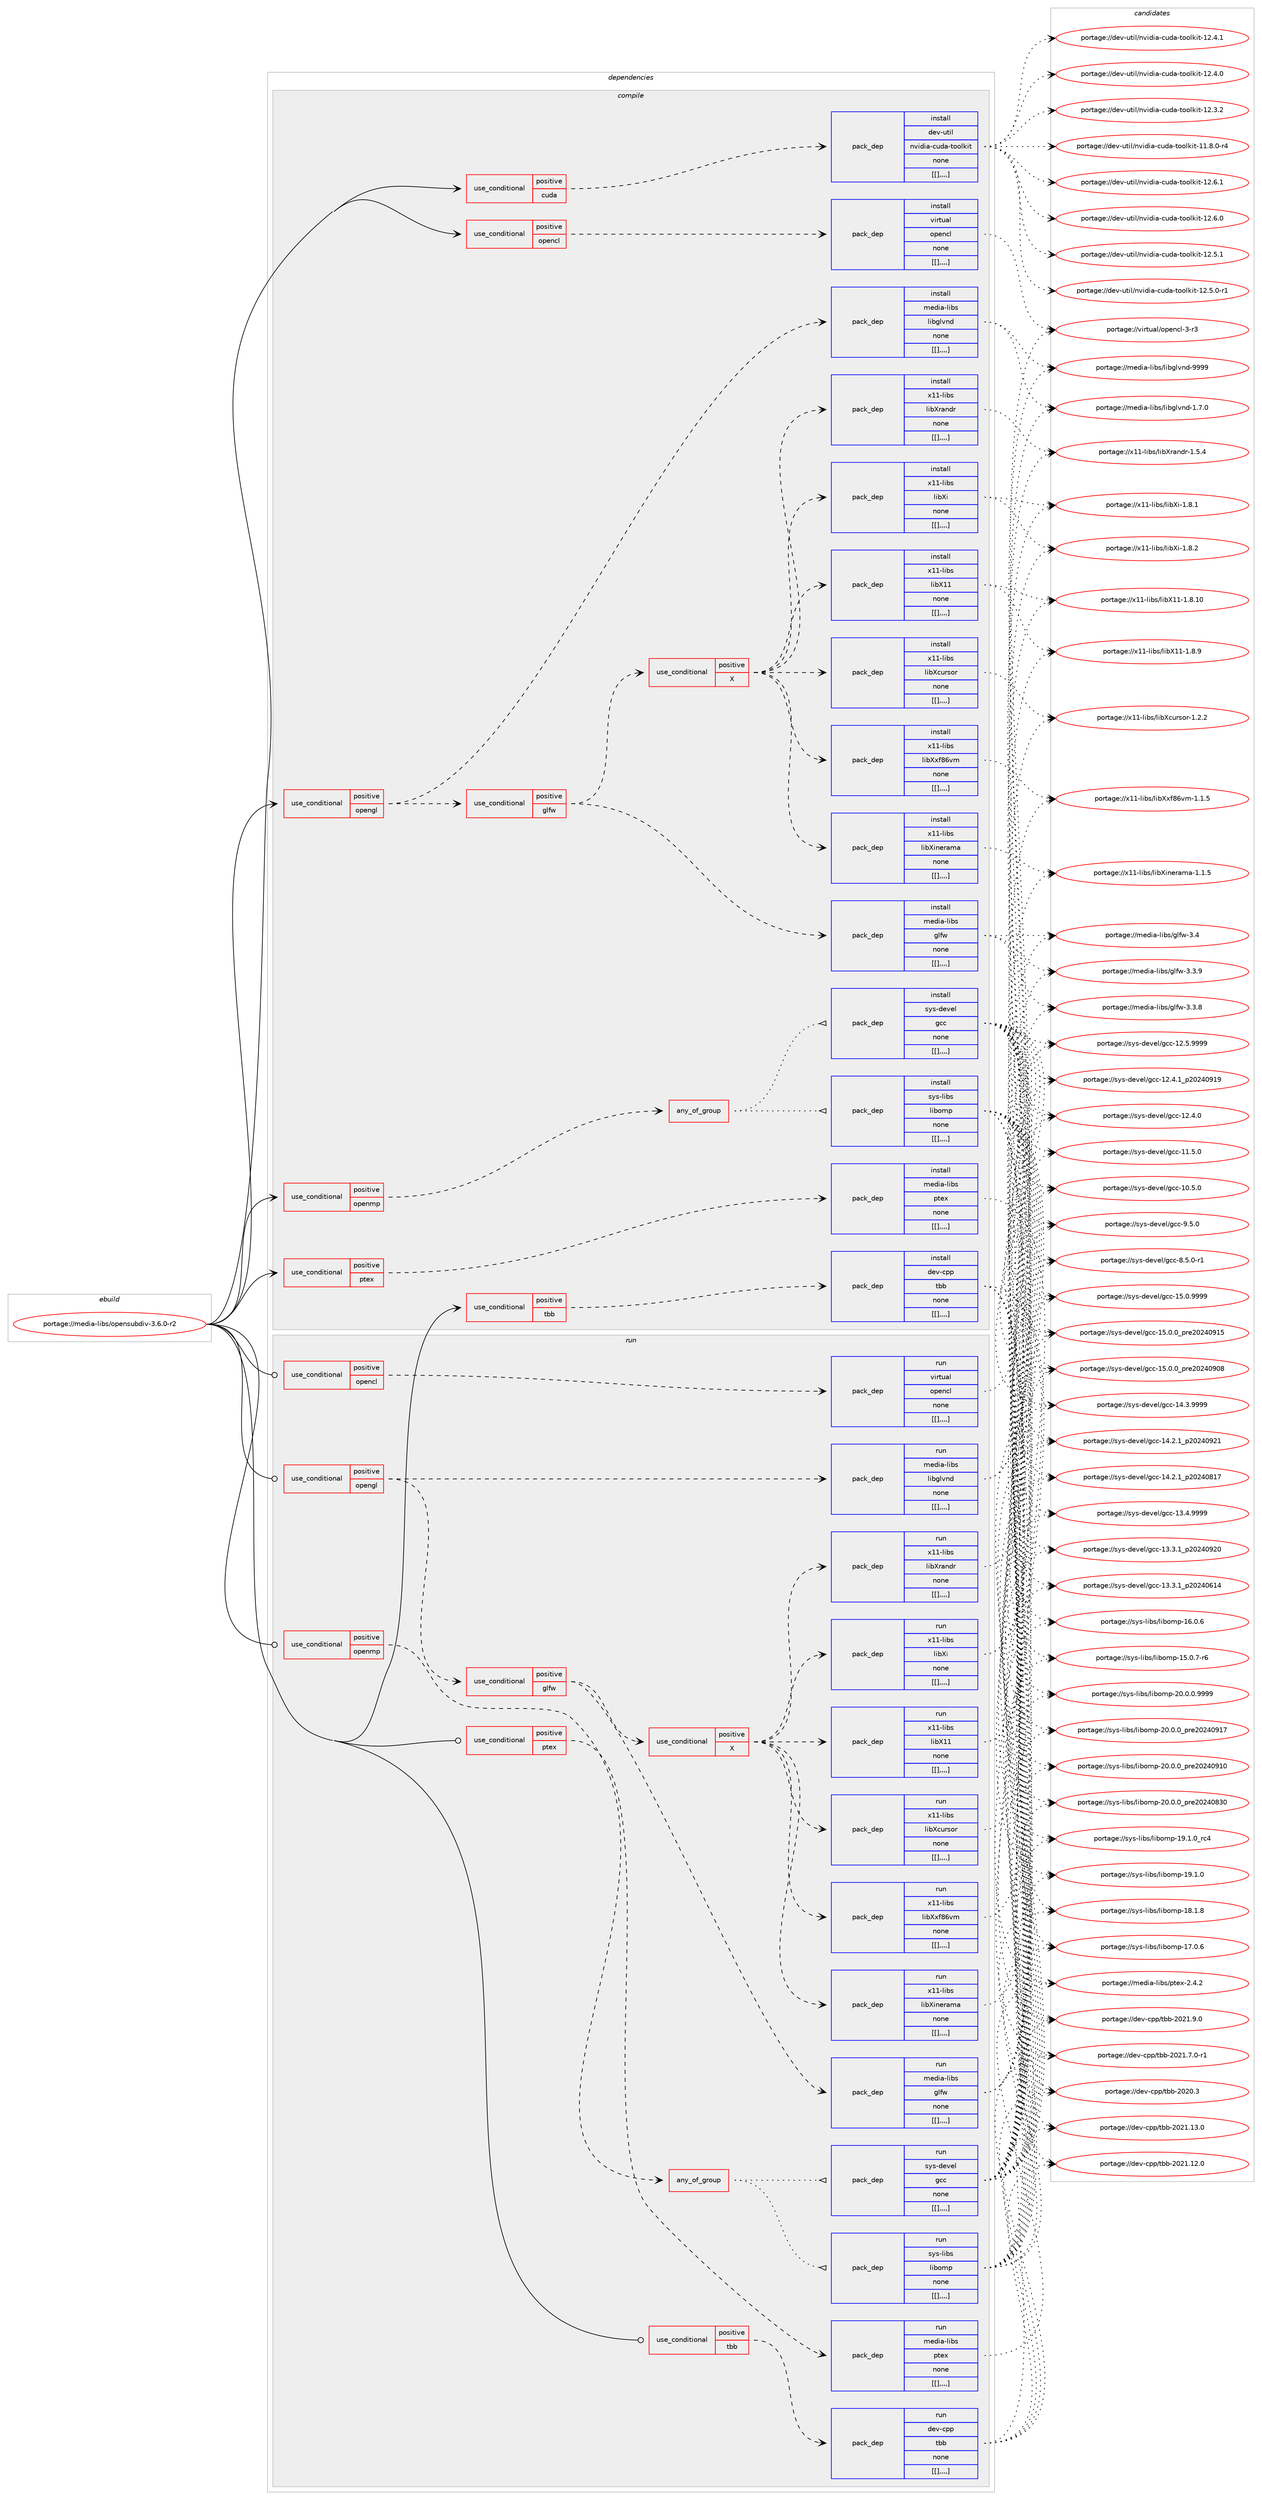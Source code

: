 digraph prolog {

# *************
# Graph options
# *************

newrank=true;
concentrate=true;
compound=true;
graph [rankdir=LR,fontname=Helvetica,fontsize=10,ranksep=1.5];#, ranksep=2.5, nodesep=0.2];
edge  [arrowhead=vee];
node  [fontname=Helvetica,fontsize=10];

# **********
# The ebuild
# **********

subgraph cluster_leftcol {
color=gray;
label=<<i>ebuild</i>>;
id [label="portage://media-libs/opensubdiv-3.6.0-r2", color=red, width=4, href="../media-libs/opensubdiv-3.6.0-r2.svg"];
}

# ****************
# The dependencies
# ****************

subgraph cluster_midcol {
color=gray;
label=<<i>dependencies</i>>;
subgraph cluster_compile {
fillcolor="#eeeeee";
style=filled;
label=<<i>compile</i>>;
subgraph cond80948 {
dependency315350 [label=<<TABLE BORDER="0" CELLBORDER="1" CELLSPACING="0" CELLPADDING="4"><TR><TD ROWSPAN="3" CELLPADDING="10">use_conditional</TD></TR><TR><TD>positive</TD></TR><TR><TD>cuda</TD></TR></TABLE>>, shape=none, color=red];
subgraph pack231989 {
dependency315351 [label=<<TABLE BORDER="0" CELLBORDER="1" CELLSPACING="0" CELLPADDING="4" WIDTH="220"><TR><TD ROWSPAN="6" CELLPADDING="30">pack_dep</TD></TR><TR><TD WIDTH="110">install</TD></TR><TR><TD>dev-util</TD></TR><TR><TD>nvidia-cuda-toolkit</TD></TR><TR><TD>none</TD></TR><TR><TD>[[],,,,]</TD></TR></TABLE>>, shape=none, color=blue];
}
dependency315350:e -> dependency315351:w [weight=20,style="dashed",arrowhead="vee"];
}
id:e -> dependency315350:w [weight=20,style="solid",arrowhead="vee"];
subgraph cond80949 {
dependency315352 [label=<<TABLE BORDER="0" CELLBORDER="1" CELLSPACING="0" CELLPADDING="4"><TR><TD ROWSPAN="3" CELLPADDING="10">use_conditional</TD></TR><TR><TD>positive</TD></TR><TR><TD>opencl</TD></TR></TABLE>>, shape=none, color=red];
subgraph pack231990 {
dependency315353 [label=<<TABLE BORDER="0" CELLBORDER="1" CELLSPACING="0" CELLPADDING="4" WIDTH="220"><TR><TD ROWSPAN="6" CELLPADDING="30">pack_dep</TD></TR><TR><TD WIDTH="110">install</TD></TR><TR><TD>virtual</TD></TR><TR><TD>opencl</TD></TR><TR><TD>none</TD></TR><TR><TD>[[],,,,]</TD></TR></TABLE>>, shape=none, color=blue];
}
dependency315352:e -> dependency315353:w [weight=20,style="dashed",arrowhead="vee"];
}
id:e -> dependency315352:w [weight=20,style="solid",arrowhead="vee"];
subgraph cond80950 {
dependency315354 [label=<<TABLE BORDER="0" CELLBORDER="1" CELLSPACING="0" CELLPADDING="4"><TR><TD ROWSPAN="3" CELLPADDING="10">use_conditional</TD></TR><TR><TD>positive</TD></TR><TR><TD>opengl</TD></TR></TABLE>>, shape=none, color=red];
subgraph pack231991 {
dependency315355 [label=<<TABLE BORDER="0" CELLBORDER="1" CELLSPACING="0" CELLPADDING="4" WIDTH="220"><TR><TD ROWSPAN="6" CELLPADDING="30">pack_dep</TD></TR><TR><TD WIDTH="110">install</TD></TR><TR><TD>media-libs</TD></TR><TR><TD>libglvnd</TD></TR><TR><TD>none</TD></TR><TR><TD>[[],,,,]</TD></TR></TABLE>>, shape=none, color=blue];
}
dependency315354:e -> dependency315355:w [weight=20,style="dashed",arrowhead="vee"];
subgraph cond80951 {
dependency315356 [label=<<TABLE BORDER="0" CELLBORDER="1" CELLSPACING="0" CELLPADDING="4"><TR><TD ROWSPAN="3" CELLPADDING="10">use_conditional</TD></TR><TR><TD>positive</TD></TR><TR><TD>glfw</TD></TR></TABLE>>, shape=none, color=red];
subgraph pack231992 {
dependency315357 [label=<<TABLE BORDER="0" CELLBORDER="1" CELLSPACING="0" CELLPADDING="4" WIDTH="220"><TR><TD ROWSPAN="6" CELLPADDING="30">pack_dep</TD></TR><TR><TD WIDTH="110">install</TD></TR><TR><TD>media-libs</TD></TR><TR><TD>glfw</TD></TR><TR><TD>none</TD></TR><TR><TD>[[],,,,]</TD></TR></TABLE>>, shape=none, color=blue];
}
dependency315356:e -> dependency315357:w [weight=20,style="dashed",arrowhead="vee"];
subgraph cond80952 {
dependency315358 [label=<<TABLE BORDER="0" CELLBORDER="1" CELLSPACING="0" CELLPADDING="4"><TR><TD ROWSPAN="3" CELLPADDING="10">use_conditional</TD></TR><TR><TD>positive</TD></TR><TR><TD>X</TD></TR></TABLE>>, shape=none, color=red];
subgraph pack231993 {
dependency315359 [label=<<TABLE BORDER="0" CELLBORDER="1" CELLSPACING="0" CELLPADDING="4" WIDTH="220"><TR><TD ROWSPAN="6" CELLPADDING="30">pack_dep</TD></TR><TR><TD WIDTH="110">install</TD></TR><TR><TD>x11-libs</TD></TR><TR><TD>libX11</TD></TR><TR><TD>none</TD></TR><TR><TD>[[],,,,]</TD></TR></TABLE>>, shape=none, color=blue];
}
dependency315358:e -> dependency315359:w [weight=20,style="dashed",arrowhead="vee"];
subgraph pack231994 {
dependency315360 [label=<<TABLE BORDER="0" CELLBORDER="1" CELLSPACING="0" CELLPADDING="4" WIDTH="220"><TR><TD ROWSPAN="6" CELLPADDING="30">pack_dep</TD></TR><TR><TD WIDTH="110">install</TD></TR><TR><TD>x11-libs</TD></TR><TR><TD>libXcursor</TD></TR><TR><TD>none</TD></TR><TR><TD>[[],,,,]</TD></TR></TABLE>>, shape=none, color=blue];
}
dependency315358:e -> dependency315360:w [weight=20,style="dashed",arrowhead="vee"];
subgraph pack231995 {
dependency315361 [label=<<TABLE BORDER="0" CELLBORDER="1" CELLSPACING="0" CELLPADDING="4" WIDTH="220"><TR><TD ROWSPAN="6" CELLPADDING="30">pack_dep</TD></TR><TR><TD WIDTH="110">install</TD></TR><TR><TD>x11-libs</TD></TR><TR><TD>libXi</TD></TR><TR><TD>none</TD></TR><TR><TD>[[],,,,]</TD></TR></TABLE>>, shape=none, color=blue];
}
dependency315358:e -> dependency315361:w [weight=20,style="dashed",arrowhead="vee"];
subgraph pack231996 {
dependency315362 [label=<<TABLE BORDER="0" CELLBORDER="1" CELLSPACING="0" CELLPADDING="4" WIDTH="220"><TR><TD ROWSPAN="6" CELLPADDING="30">pack_dep</TD></TR><TR><TD WIDTH="110">install</TD></TR><TR><TD>x11-libs</TD></TR><TR><TD>libXinerama</TD></TR><TR><TD>none</TD></TR><TR><TD>[[],,,,]</TD></TR></TABLE>>, shape=none, color=blue];
}
dependency315358:e -> dependency315362:w [weight=20,style="dashed",arrowhead="vee"];
subgraph pack231997 {
dependency315363 [label=<<TABLE BORDER="0" CELLBORDER="1" CELLSPACING="0" CELLPADDING="4" WIDTH="220"><TR><TD ROWSPAN="6" CELLPADDING="30">pack_dep</TD></TR><TR><TD WIDTH="110">install</TD></TR><TR><TD>x11-libs</TD></TR><TR><TD>libXrandr</TD></TR><TR><TD>none</TD></TR><TR><TD>[[],,,,]</TD></TR></TABLE>>, shape=none, color=blue];
}
dependency315358:e -> dependency315363:w [weight=20,style="dashed",arrowhead="vee"];
subgraph pack231998 {
dependency315364 [label=<<TABLE BORDER="0" CELLBORDER="1" CELLSPACING="0" CELLPADDING="4" WIDTH="220"><TR><TD ROWSPAN="6" CELLPADDING="30">pack_dep</TD></TR><TR><TD WIDTH="110">install</TD></TR><TR><TD>x11-libs</TD></TR><TR><TD>libXxf86vm</TD></TR><TR><TD>none</TD></TR><TR><TD>[[],,,,]</TD></TR></TABLE>>, shape=none, color=blue];
}
dependency315358:e -> dependency315364:w [weight=20,style="dashed",arrowhead="vee"];
}
dependency315356:e -> dependency315358:w [weight=20,style="dashed",arrowhead="vee"];
}
dependency315354:e -> dependency315356:w [weight=20,style="dashed",arrowhead="vee"];
}
id:e -> dependency315354:w [weight=20,style="solid",arrowhead="vee"];
subgraph cond80953 {
dependency315365 [label=<<TABLE BORDER="0" CELLBORDER="1" CELLSPACING="0" CELLPADDING="4"><TR><TD ROWSPAN="3" CELLPADDING="10">use_conditional</TD></TR><TR><TD>positive</TD></TR><TR><TD>openmp</TD></TR></TABLE>>, shape=none, color=red];
subgraph any2250 {
dependency315366 [label=<<TABLE BORDER="0" CELLBORDER="1" CELLSPACING="0" CELLPADDING="4"><TR><TD CELLPADDING="10">any_of_group</TD></TR></TABLE>>, shape=none, color=red];subgraph pack231999 {
dependency315367 [label=<<TABLE BORDER="0" CELLBORDER="1" CELLSPACING="0" CELLPADDING="4" WIDTH="220"><TR><TD ROWSPAN="6" CELLPADDING="30">pack_dep</TD></TR><TR><TD WIDTH="110">install</TD></TR><TR><TD>sys-devel</TD></TR><TR><TD>gcc</TD></TR><TR><TD>none</TD></TR><TR><TD>[[],,,,]</TD></TR></TABLE>>, shape=none, color=blue];
}
dependency315366:e -> dependency315367:w [weight=20,style="dotted",arrowhead="oinv"];
subgraph pack232000 {
dependency315368 [label=<<TABLE BORDER="0" CELLBORDER="1" CELLSPACING="0" CELLPADDING="4" WIDTH="220"><TR><TD ROWSPAN="6" CELLPADDING="30">pack_dep</TD></TR><TR><TD WIDTH="110">install</TD></TR><TR><TD>sys-libs</TD></TR><TR><TD>libomp</TD></TR><TR><TD>none</TD></TR><TR><TD>[[],,,,]</TD></TR></TABLE>>, shape=none, color=blue];
}
dependency315366:e -> dependency315368:w [weight=20,style="dotted",arrowhead="oinv"];
}
dependency315365:e -> dependency315366:w [weight=20,style="dashed",arrowhead="vee"];
}
id:e -> dependency315365:w [weight=20,style="solid",arrowhead="vee"];
subgraph cond80954 {
dependency315369 [label=<<TABLE BORDER="0" CELLBORDER="1" CELLSPACING="0" CELLPADDING="4"><TR><TD ROWSPAN="3" CELLPADDING="10">use_conditional</TD></TR><TR><TD>positive</TD></TR><TR><TD>ptex</TD></TR></TABLE>>, shape=none, color=red];
subgraph pack232001 {
dependency315370 [label=<<TABLE BORDER="0" CELLBORDER="1" CELLSPACING="0" CELLPADDING="4" WIDTH="220"><TR><TD ROWSPAN="6" CELLPADDING="30">pack_dep</TD></TR><TR><TD WIDTH="110">install</TD></TR><TR><TD>media-libs</TD></TR><TR><TD>ptex</TD></TR><TR><TD>none</TD></TR><TR><TD>[[],,,,]</TD></TR></TABLE>>, shape=none, color=blue];
}
dependency315369:e -> dependency315370:w [weight=20,style="dashed",arrowhead="vee"];
}
id:e -> dependency315369:w [weight=20,style="solid",arrowhead="vee"];
subgraph cond80955 {
dependency315371 [label=<<TABLE BORDER="0" CELLBORDER="1" CELLSPACING="0" CELLPADDING="4"><TR><TD ROWSPAN="3" CELLPADDING="10">use_conditional</TD></TR><TR><TD>positive</TD></TR><TR><TD>tbb</TD></TR></TABLE>>, shape=none, color=red];
subgraph pack232002 {
dependency315372 [label=<<TABLE BORDER="0" CELLBORDER="1" CELLSPACING="0" CELLPADDING="4" WIDTH="220"><TR><TD ROWSPAN="6" CELLPADDING="30">pack_dep</TD></TR><TR><TD WIDTH="110">install</TD></TR><TR><TD>dev-cpp</TD></TR><TR><TD>tbb</TD></TR><TR><TD>none</TD></TR><TR><TD>[[],,,,]</TD></TR></TABLE>>, shape=none, color=blue];
}
dependency315371:e -> dependency315372:w [weight=20,style="dashed",arrowhead="vee"];
}
id:e -> dependency315371:w [weight=20,style="solid",arrowhead="vee"];
}
subgraph cluster_compileandrun {
fillcolor="#eeeeee";
style=filled;
label=<<i>compile and run</i>>;
}
subgraph cluster_run {
fillcolor="#eeeeee";
style=filled;
label=<<i>run</i>>;
subgraph cond80956 {
dependency315373 [label=<<TABLE BORDER="0" CELLBORDER="1" CELLSPACING="0" CELLPADDING="4"><TR><TD ROWSPAN="3" CELLPADDING="10">use_conditional</TD></TR><TR><TD>positive</TD></TR><TR><TD>opencl</TD></TR></TABLE>>, shape=none, color=red];
subgraph pack232003 {
dependency315374 [label=<<TABLE BORDER="0" CELLBORDER="1" CELLSPACING="0" CELLPADDING="4" WIDTH="220"><TR><TD ROWSPAN="6" CELLPADDING="30">pack_dep</TD></TR><TR><TD WIDTH="110">run</TD></TR><TR><TD>virtual</TD></TR><TR><TD>opencl</TD></TR><TR><TD>none</TD></TR><TR><TD>[[],,,,]</TD></TR></TABLE>>, shape=none, color=blue];
}
dependency315373:e -> dependency315374:w [weight=20,style="dashed",arrowhead="vee"];
}
id:e -> dependency315373:w [weight=20,style="solid",arrowhead="odot"];
subgraph cond80957 {
dependency315375 [label=<<TABLE BORDER="0" CELLBORDER="1" CELLSPACING="0" CELLPADDING="4"><TR><TD ROWSPAN="3" CELLPADDING="10">use_conditional</TD></TR><TR><TD>positive</TD></TR><TR><TD>opengl</TD></TR></TABLE>>, shape=none, color=red];
subgraph pack232004 {
dependency315376 [label=<<TABLE BORDER="0" CELLBORDER="1" CELLSPACING="0" CELLPADDING="4" WIDTH="220"><TR><TD ROWSPAN="6" CELLPADDING="30">pack_dep</TD></TR><TR><TD WIDTH="110">run</TD></TR><TR><TD>media-libs</TD></TR><TR><TD>libglvnd</TD></TR><TR><TD>none</TD></TR><TR><TD>[[],,,,]</TD></TR></TABLE>>, shape=none, color=blue];
}
dependency315375:e -> dependency315376:w [weight=20,style="dashed",arrowhead="vee"];
subgraph cond80958 {
dependency315377 [label=<<TABLE BORDER="0" CELLBORDER="1" CELLSPACING="0" CELLPADDING="4"><TR><TD ROWSPAN="3" CELLPADDING="10">use_conditional</TD></TR><TR><TD>positive</TD></TR><TR><TD>glfw</TD></TR></TABLE>>, shape=none, color=red];
subgraph pack232005 {
dependency315378 [label=<<TABLE BORDER="0" CELLBORDER="1" CELLSPACING="0" CELLPADDING="4" WIDTH="220"><TR><TD ROWSPAN="6" CELLPADDING="30">pack_dep</TD></TR><TR><TD WIDTH="110">run</TD></TR><TR><TD>media-libs</TD></TR><TR><TD>glfw</TD></TR><TR><TD>none</TD></TR><TR><TD>[[],,,,]</TD></TR></TABLE>>, shape=none, color=blue];
}
dependency315377:e -> dependency315378:w [weight=20,style="dashed",arrowhead="vee"];
subgraph cond80959 {
dependency315379 [label=<<TABLE BORDER="0" CELLBORDER="1" CELLSPACING="0" CELLPADDING="4"><TR><TD ROWSPAN="3" CELLPADDING="10">use_conditional</TD></TR><TR><TD>positive</TD></TR><TR><TD>X</TD></TR></TABLE>>, shape=none, color=red];
subgraph pack232006 {
dependency315380 [label=<<TABLE BORDER="0" CELLBORDER="1" CELLSPACING="0" CELLPADDING="4" WIDTH="220"><TR><TD ROWSPAN="6" CELLPADDING="30">pack_dep</TD></TR><TR><TD WIDTH="110">run</TD></TR><TR><TD>x11-libs</TD></TR><TR><TD>libX11</TD></TR><TR><TD>none</TD></TR><TR><TD>[[],,,,]</TD></TR></TABLE>>, shape=none, color=blue];
}
dependency315379:e -> dependency315380:w [weight=20,style="dashed",arrowhead="vee"];
subgraph pack232007 {
dependency315381 [label=<<TABLE BORDER="0" CELLBORDER="1" CELLSPACING="0" CELLPADDING="4" WIDTH="220"><TR><TD ROWSPAN="6" CELLPADDING="30">pack_dep</TD></TR><TR><TD WIDTH="110">run</TD></TR><TR><TD>x11-libs</TD></TR><TR><TD>libXcursor</TD></TR><TR><TD>none</TD></TR><TR><TD>[[],,,,]</TD></TR></TABLE>>, shape=none, color=blue];
}
dependency315379:e -> dependency315381:w [weight=20,style="dashed",arrowhead="vee"];
subgraph pack232008 {
dependency315382 [label=<<TABLE BORDER="0" CELLBORDER="1" CELLSPACING="0" CELLPADDING="4" WIDTH="220"><TR><TD ROWSPAN="6" CELLPADDING="30">pack_dep</TD></TR><TR><TD WIDTH="110">run</TD></TR><TR><TD>x11-libs</TD></TR><TR><TD>libXi</TD></TR><TR><TD>none</TD></TR><TR><TD>[[],,,,]</TD></TR></TABLE>>, shape=none, color=blue];
}
dependency315379:e -> dependency315382:w [weight=20,style="dashed",arrowhead="vee"];
subgraph pack232009 {
dependency315383 [label=<<TABLE BORDER="0" CELLBORDER="1" CELLSPACING="0" CELLPADDING="4" WIDTH="220"><TR><TD ROWSPAN="6" CELLPADDING="30">pack_dep</TD></TR><TR><TD WIDTH="110">run</TD></TR><TR><TD>x11-libs</TD></TR><TR><TD>libXinerama</TD></TR><TR><TD>none</TD></TR><TR><TD>[[],,,,]</TD></TR></TABLE>>, shape=none, color=blue];
}
dependency315379:e -> dependency315383:w [weight=20,style="dashed",arrowhead="vee"];
subgraph pack232010 {
dependency315384 [label=<<TABLE BORDER="0" CELLBORDER="1" CELLSPACING="0" CELLPADDING="4" WIDTH="220"><TR><TD ROWSPAN="6" CELLPADDING="30">pack_dep</TD></TR><TR><TD WIDTH="110">run</TD></TR><TR><TD>x11-libs</TD></TR><TR><TD>libXrandr</TD></TR><TR><TD>none</TD></TR><TR><TD>[[],,,,]</TD></TR></TABLE>>, shape=none, color=blue];
}
dependency315379:e -> dependency315384:w [weight=20,style="dashed",arrowhead="vee"];
subgraph pack232011 {
dependency315385 [label=<<TABLE BORDER="0" CELLBORDER="1" CELLSPACING="0" CELLPADDING="4" WIDTH="220"><TR><TD ROWSPAN="6" CELLPADDING="30">pack_dep</TD></TR><TR><TD WIDTH="110">run</TD></TR><TR><TD>x11-libs</TD></TR><TR><TD>libXxf86vm</TD></TR><TR><TD>none</TD></TR><TR><TD>[[],,,,]</TD></TR></TABLE>>, shape=none, color=blue];
}
dependency315379:e -> dependency315385:w [weight=20,style="dashed",arrowhead="vee"];
}
dependency315377:e -> dependency315379:w [weight=20,style="dashed",arrowhead="vee"];
}
dependency315375:e -> dependency315377:w [weight=20,style="dashed",arrowhead="vee"];
}
id:e -> dependency315375:w [weight=20,style="solid",arrowhead="odot"];
subgraph cond80960 {
dependency315386 [label=<<TABLE BORDER="0" CELLBORDER="1" CELLSPACING="0" CELLPADDING="4"><TR><TD ROWSPAN="3" CELLPADDING="10">use_conditional</TD></TR><TR><TD>positive</TD></TR><TR><TD>openmp</TD></TR></TABLE>>, shape=none, color=red];
subgraph any2251 {
dependency315387 [label=<<TABLE BORDER="0" CELLBORDER="1" CELLSPACING="0" CELLPADDING="4"><TR><TD CELLPADDING="10">any_of_group</TD></TR></TABLE>>, shape=none, color=red];subgraph pack232012 {
dependency315388 [label=<<TABLE BORDER="0" CELLBORDER="1" CELLSPACING="0" CELLPADDING="4" WIDTH="220"><TR><TD ROWSPAN="6" CELLPADDING="30">pack_dep</TD></TR><TR><TD WIDTH="110">run</TD></TR><TR><TD>sys-devel</TD></TR><TR><TD>gcc</TD></TR><TR><TD>none</TD></TR><TR><TD>[[],,,,]</TD></TR></TABLE>>, shape=none, color=blue];
}
dependency315387:e -> dependency315388:w [weight=20,style="dotted",arrowhead="oinv"];
subgraph pack232013 {
dependency315389 [label=<<TABLE BORDER="0" CELLBORDER="1" CELLSPACING="0" CELLPADDING="4" WIDTH="220"><TR><TD ROWSPAN="6" CELLPADDING="30">pack_dep</TD></TR><TR><TD WIDTH="110">run</TD></TR><TR><TD>sys-libs</TD></TR><TR><TD>libomp</TD></TR><TR><TD>none</TD></TR><TR><TD>[[],,,,]</TD></TR></TABLE>>, shape=none, color=blue];
}
dependency315387:e -> dependency315389:w [weight=20,style="dotted",arrowhead="oinv"];
}
dependency315386:e -> dependency315387:w [weight=20,style="dashed",arrowhead="vee"];
}
id:e -> dependency315386:w [weight=20,style="solid",arrowhead="odot"];
subgraph cond80961 {
dependency315390 [label=<<TABLE BORDER="0" CELLBORDER="1" CELLSPACING="0" CELLPADDING="4"><TR><TD ROWSPAN="3" CELLPADDING="10">use_conditional</TD></TR><TR><TD>positive</TD></TR><TR><TD>ptex</TD></TR></TABLE>>, shape=none, color=red];
subgraph pack232014 {
dependency315391 [label=<<TABLE BORDER="0" CELLBORDER="1" CELLSPACING="0" CELLPADDING="4" WIDTH="220"><TR><TD ROWSPAN="6" CELLPADDING="30">pack_dep</TD></TR><TR><TD WIDTH="110">run</TD></TR><TR><TD>media-libs</TD></TR><TR><TD>ptex</TD></TR><TR><TD>none</TD></TR><TR><TD>[[],,,,]</TD></TR></TABLE>>, shape=none, color=blue];
}
dependency315390:e -> dependency315391:w [weight=20,style="dashed",arrowhead="vee"];
}
id:e -> dependency315390:w [weight=20,style="solid",arrowhead="odot"];
subgraph cond80962 {
dependency315392 [label=<<TABLE BORDER="0" CELLBORDER="1" CELLSPACING="0" CELLPADDING="4"><TR><TD ROWSPAN="3" CELLPADDING="10">use_conditional</TD></TR><TR><TD>positive</TD></TR><TR><TD>tbb</TD></TR></TABLE>>, shape=none, color=red];
subgraph pack232015 {
dependency315393 [label=<<TABLE BORDER="0" CELLBORDER="1" CELLSPACING="0" CELLPADDING="4" WIDTH="220"><TR><TD ROWSPAN="6" CELLPADDING="30">pack_dep</TD></TR><TR><TD WIDTH="110">run</TD></TR><TR><TD>dev-cpp</TD></TR><TR><TD>tbb</TD></TR><TR><TD>none</TD></TR><TR><TD>[[],,,,]</TD></TR></TABLE>>, shape=none, color=blue];
}
dependency315392:e -> dependency315393:w [weight=20,style="dashed",arrowhead="vee"];
}
id:e -> dependency315392:w [weight=20,style="solid",arrowhead="odot"];
}
}

# **************
# The candidates
# **************

subgraph cluster_choices {
rank=same;
color=gray;
label=<<i>candidates</i>>;

subgraph choice231989 {
color=black;
nodesep=1;
choice1001011184511711610510847110118105100105974599117100974511611111110810710511645495046544649 [label="portage://dev-util/nvidia-cuda-toolkit-12.6.1", color=red, width=4,href="../dev-util/nvidia-cuda-toolkit-12.6.1.svg"];
choice1001011184511711610510847110118105100105974599117100974511611111110810710511645495046544648 [label="portage://dev-util/nvidia-cuda-toolkit-12.6.0", color=red, width=4,href="../dev-util/nvidia-cuda-toolkit-12.6.0.svg"];
choice1001011184511711610510847110118105100105974599117100974511611111110810710511645495046534649 [label="portage://dev-util/nvidia-cuda-toolkit-12.5.1", color=red, width=4,href="../dev-util/nvidia-cuda-toolkit-12.5.1.svg"];
choice10010111845117116105108471101181051001059745991171009745116111111108107105116454950465346484511449 [label="portage://dev-util/nvidia-cuda-toolkit-12.5.0-r1", color=red, width=4,href="../dev-util/nvidia-cuda-toolkit-12.5.0-r1.svg"];
choice1001011184511711610510847110118105100105974599117100974511611111110810710511645495046524649 [label="portage://dev-util/nvidia-cuda-toolkit-12.4.1", color=red, width=4,href="../dev-util/nvidia-cuda-toolkit-12.4.1.svg"];
choice1001011184511711610510847110118105100105974599117100974511611111110810710511645495046524648 [label="portage://dev-util/nvidia-cuda-toolkit-12.4.0", color=red, width=4,href="../dev-util/nvidia-cuda-toolkit-12.4.0.svg"];
choice1001011184511711610510847110118105100105974599117100974511611111110810710511645495046514650 [label="portage://dev-util/nvidia-cuda-toolkit-12.3.2", color=red, width=4,href="../dev-util/nvidia-cuda-toolkit-12.3.2.svg"];
choice10010111845117116105108471101181051001059745991171009745116111111108107105116454949465646484511452 [label="portage://dev-util/nvidia-cuda-toolkit-11.8.0-r4", color=red, width=4,href="../dev-util/nvidia-cuda-toolkit-11.8.0-r4.svg"];
dependency315351:e -> choice1001011184511711610510847110118105100105974599117100974511611111110810710511645495046544649:w [style=dotted,weight="100"];
dependency315351:e -> choice1001011184511711610510847110118105100105974599117100974511611111110810710511645495046544648:w [style=dotted,weight="100"];
dependency315351:e -> choice1001011184511711610510847110118105100105974599117100974511611111110810710511645495046534649:w [style=dotted,weight="100"];
dependency315351:e -> choice10010111845117116105108471101181051001059745991171009745116111111108107105116454950465346484511449:w [style=dotted,weight="100"];
dependency315351:e -> choice1001011184511711610510847110118105100105974599117100974511611111110810710511645495046524649:w [style=dotted,weight="100"];
dependency315351:e -> choice1001011184511711610510847110118105100105974599117100974511611111110810710511645495046524648:w [style=dotted,weight="100"];
dependency315351:e -> choice1001011184511711610510847110118105100105974599117100974511611111110810710511645495046514650:w [style=dotted,weight="100"];
dependency315351:e -> choice10010111845117116105108471101181051001059745991171009745116111111108107105116454949465646484511452:w [style=dotted,weight="100"];
}
subgraph choice231990 {
color=black;
nodesep=1;
choice11810511411611797108471111121011109910845514511451 [label="portage://virtual/opencl-3-r3", color=red, width=4,href="../virtual/opencl-3-r3.svg"];
dependency315353:e -> choice11810511411611797108471111121011109910845514511451:w [style=dotted,weight="100"];
}
subgraph choice231991 {
color=black;
nodesep=1;
choice10910110010597451081059811547108105981031081181101004557575757 [label="portage://media-libs/libglvnd-9999", color=red, width=4,href="../media-libs/libglvnd-9999.svg"];
choice1091011001059745108105981154710810598103108118110100454946554648 [label="portage://media-libs/libglvnd-1.7.0", color=red, width=4,href="../media-libs/libglvnd-1.7.0.svg"];
dependency315355:e -> choice10910110010597451081059811547108105981031081181101004557575757:w [style=dotted,weight="100"];
dependency315355:e -> choice1091011001059745108105981154710810598103108118110100454946554648:w [style=dotted,weight="100"];
}
subgraph choice231992 {
color=black;
nodesep=1;
choice1091011001059745108105981154710310810211945514652 [label="portage://media-libs/glfw-3.4", color=red, width=4,href="../media-libs/glfw-3.4.svg"];
choice10910110010597451081059811547103108102119455146514657 [label="portage://media-libs/glfw-3.3.9", color=red, width=4,href="../media-libs/glfw-3.3.9.svg"];
choice10910110010597451081059811547103108102119455146514656 [label="portage://media-libs/glfw-3.3.8", color=red, width=4,href="../media-libs/glfw-3.3.8.svg"];
dependency315357:e -> choice1091011001059745108105981154710310810211945514652:w [style=dotted,weight="100"];
dependency315357:e -> choice10910110010597451081059811547103108102119455146514657:w [style=dotted,weight="100"];
dependency315357:e -> choice10910110010597451081059811547103108102119455146514656:w [style=dotted,weight="100"];
}
subgraph choice231993 {
color=black;
nodesep=1;
choice12049494510810598115471081059888494945494656464948 [label="portage://x11-libs/libX11-1.8.10", color=red, width=4,href="../x11-libs/libX11-1.8.10.svg"];
choice120494945108105981154710810598884949454946564657 [label="portage://x11-libs/libX11-1.8.9", color=red, width=4,href="../x11-libs/libX11-1.8.9.svg"];
dependency315359:e -> choice12049494510810598115471081059888494945494656464948:w [style=dotted,weight="100"];
dependency315359:e -> choice120494945108105981154710810598884949454946564657:w [style=dotted,weight="100"];
}
subgraph choice231994 {
color=black;
nodesep=1;
choice1204949451081059811547108105988899117114115111114454946504650 [label="portage://x11-libs/libXcursor-1.2.2", color=red, width=4,href="../x11-libs/libXcursor-1.2.2.svg"];
dependency315360:e -> choice1204949451081059811547108105988899117114115111114454946504650:w [style=dotted,weight="100"];
}
subgraph choice231995 {
color=black;
nodesep=1;
choice12049494510810598115471081059888105454946564650 [label="portage://x11-libs/libXi-1.8.2", color=red, width=4,href="../x11-libs/libXi-1.8.2.svg"];
choice12049494510810598115471081059888105454946564649 [label="portage://x11-libs/libXi-1.8.1", color=red, width=4,href="../x11-libs/libXi-1.8.1.svg"];
dependency315361:e -> choice12049494510810598115471081059888105454946564650:w [style=dotted,weight="100"];
dependency315361:e -> choice12049494510810598115471081059888105454946564649:w [style=dotted,weight="100"];
}
subgraph choice231996 {
color=black;
nodesep=1;
choice120494945108105981154710810598881051101011149710997454946494653 [label="portage://x11-libs/libXinerama-1.1.5", color=red, width=4,href="../x11-libs/libXinerama-1.1.5.svg"];
dependency315362:e -> choice120494945108105981154710810598881051101011149710997454946494653:w [style=dotted,weight="100"];
}
subgraph choice231997 {
color=black;
nodesep=1;
choice1204949451081059811547108105988811497110100114454946534652 [label="portage://x11-libs/libXrandr-1.5.4", color=red, width=4,href="../x11-libs/libXrandr-1.5.4.svg"];
dependency315363:e -> choice1204949451081059811547108105988811497110100114454946534652:w [style=dotted,weight="100"];
}
subgraph choice231998 {
color=black;
nodesep=1;
choice120494945108105981154710810598881201025654118109454946494653 [label="portage://x11-libs/libXxf86vm-1.1.5", color=red, width=4,href="../x11-libs/libXxf86vm-1.1.5.svg"];
dependency315364:e -> choice120494945108105981154710810598881201025654118109454946494653:w [style=dotted,weight="100"];
}
subgraph choice231999 {
color=black;
nodesep=1;
choice1151211154510010111810110847103999945495346484657575757 [label="portage://sys-devel/gcc-15.0.9999", color=red, width=4,href="../sys-devel/gcc-15.0.9999.svg"];
choice1151211154510010111810110847103999945495346484648951121141015048505248574953 [label="portage://sys-devel/gcc-15.0.0_pre20240915", color=red, width=4,href="../sys-devel/gcc-15.0.0_pre20240915.svg"];
choice1151211154510010111810110847103999945495346484648951121141015048505248574856 [label="portage://sys-devel/gcc-15.0.0_pre20240908", color=red, width=4,href="../sys-devel/gcc-15.0.0_pre20240908.svg"];
choice1151211154510010111810110847103999945495246514657575757 [label="portage://sys-devel/gcc-14.3.9999", color=red, width=4,href="../sys-devel/gcc-14.3.9999.svg"];
choice1151211154510010111810110847103999945495246504649951125048505248575049 [label="portage://sys-devel/gcc-14.2.1_p20240921", color=red, width=4,href="../sys-devel/gcc-14.2.1_p20240921.svg"];
choice1151211154510010111810110847103999945495246504649951125048505248564955 [label="portage://sys-devel/gcc-14.2.1_p20240817", color=red, width=4,href="../sys-devel/gcc-14.2.1_p20240817.svg"];
choice1151211154510010111810110847103999945495146524657575757 [label="portage://sys-devel/gcc-13.4.9999", color=red, width=4,href="../sys-devel/gcc-13.4.9999.svg"];
choice1151211154510010111810110847103999945495146514649951125048505248575048 [label="portage://sys-devel/gcc-13.3.1_p20240920", color=red, width=4,href="../sys-devel/gcc-13.3.1_p20240920.svg"];
choice1151211154510010111810110847103999945495146514649951125048505248544952 [label="portage://sys-devel/gcc-13.3.1_p20240614", color=red, width=4,href="../sys-devel/gcc-13.3.1_p20240614.svg"];
choice1151211154510010111810110847103999945495046534657575757 [label="portage://sys-devel/gcc-12.5.9999", color=red, width=4,href="../sys-devel/gcc-12.5.9999.svg"];
choice1151211154510010111810110847103999945495046524649951125048505248574957 [label="portage://sys-devel/gcc-12.4.1_p20240919", color=red, width=4,href="../sys-devel/gcc-12.4.1_p20240919.svg"];
choice1151211154510010111810110847103999945495046524648 [label="portage://sys-devel/gcc-12.4.0", color=red, width=4,href="../sys-devel/gcc-12.4.0.svg"];
choice1151211154510010111810110847103999945494946534648 [label="portage://sys-devel/gcc-11.5.0", color=red, width=4,href="../sys-devel/gcc-11.5.0.svg"];
choice1151211154510010111810110847103999945494846534648 [label="portage://sys-devel/gcc-10.5.0", color=red, width=4,href="../sys-devel/gcc-10.5.0.svg"];
choice11512111545100101118101108471039999455746534648 [label="portage://sys-devel/gcc-9.5.0", color=red, width=4,href="../sys-devel/gcc-9.5.0.svg"];
choice115121115451001011181011084710399994556465346484511449 [label="portage://sys-devel/gcc-8.5.0-r1", color=red, width=4,href="../sys-devel/gcc-8.5.0-r1.svg"];
dependency315367:e -> choice1151211154510010111810110847103999945495346484657575757:w [style=dotted,weight="100"];
dependency315367:e -> choice1151211154510010111810110847103999945495346484648951121141015048505248574953:w [style=dotted,weight="100"];
dependency315367:e -> choice1151211154510010111810110847103999945495346484648951121141015048505248574856:w [style=dotted,weight="100"];
dependency315367:e -> choice1151211154510010111810110847103999945495246514657575757:w [style=dotted,weight="100"];
dependency315367:e -> choice1151211154510010111810110847103999945495246504649951125048505248575049:w [style=dotted,weight="100"];
dependency315367:e -> choice1151211154510010111810110847103999945495246504649951125048505248564955:w [style=dotted,weight="100"];
dependency315367:e -> choice1151211154510010111810110847103999945495146524657575757:w [style=dotted,weight="100"];
dependency315367:e -> choice1151211154510010111810110847103999945495146514649951125048505248575048:w [style=dotted,weight="100"];
dependency315367:e -> choice1151211154510010111810110847103999945495146514649951125048505248544952:w [style=dotted,weight="100"];
dependency315367:e -> choice1151211154510010111810110847103999945495046534657575757:w [style=dotted,weight="100"];
dependency315367:e -> choice1151211154510010111810110847103999945495046524649951125048505248574957:w [style=dotted,weight="100"];
dependency315367:e -> choice1151211154510010111810110847103999945495046524648:w [style=dotted,weight="100"];
dependency315367:e -> choice1151211154510010111810110847103999945494946534648:w [style=dotted,weight="100"];
dependency315367:e -> choice1151211154510010111810110847103999945494846534648:w [style=dotted,weight="100"];
dependency315367:e -> choice11512111545100101118101108471039999455746534648:w [style=dotted,weight="100"];
dependency315367:e -> choice115121115451001011181011084710399994556465346484511449:w [style=dotted,weight="100"];
}
subgraph choice232000 {
color=black;
nodesep=1;
choice11512111545108105981154710810598111109112455048464846484657575757 [label="portage://sys-libs/libomp-20.0.0.9999", color=red, width=4,href="../sys-libs/libomp-20.0.0.9999.svg"];
choice1151211154510810598115471081059811110911245504846484648951121141015048505248574955 [label="portage://sys-libs/libomp-20.0.0_pre20240917", color=red, width=4,href="../sys-libs/libomp-20.0.0_pre20240917.svg"];
choice1151211154510810598115471081059811110911245504846484648951121141015048505248574948 [label="portage://sys-libs/libomp-20.0.0_pre20240910", color=red, width=4,href="../sys-libs/libomp-20.0.0_pre20240910.svg"];
choice1151211154510810598115471081059811110911245504846484648951121141015048505248565148 [label="portage://sys-libs/libomp-20.0.0_pre20240830", color=red, width=4,href="../sys-libs/libomp-20.0.0_pre20240830.svg"];
choice1151211154510810598115471081059811110911245495746494648951149952 [label="portage://sys-libs/libomp-19.1.0_rc4", color=red, width=4,href="../sys-libs/libomp-19.1.0_rc4.svg"];
choice1151211154510810598115471081059811110911245495746494648 [label="portage://sys-libs/libomp-19.1.0", color=red, width=4,href="../sys-libs/libomp-19.1.0.svg"];
choice1151211154510810598115471081059811110911245495646494656 [label="portage://sys-libs/libomp-18.1.8", color=red, width=4,href="../sys-libs/libomp-18.1.8.svg"];
choice1151211154510810598115471081059811110911245495546484654 [label="portage://sys-libs/libomp-17.0.6", color=red, width=4,href="../sys-libs/libomp-17.0.6.svg"];
choice1151211154510810598115471081059811110911245495446484654 [label="portage://sys-libs/libomp-16.0.6", color=red, width=4,href="../sys-libs/libomp-16.0.6.svg"];
choice11512111545108105981154710810598111109112454953464846554511454 [label="portage://sys-libs/libomp-15.0.7-r6", color=red, width=4,href="../sys-libs/libomp-15.0.7-r6.svg"];
dependency315368:e -> choice11512111545108105981154710810598111109112455048464846484657575757:w [style=dotted,weight="100"];
dependency315368:e -> choice1151211154510810598115471081059811110911245504846484648951121141015048505248574955:w [style=dotted,weight="100"];
dependency315368:e -> choice1151211154510810598115471081059811110911245504846484648951121141015048505248574948:w [style=dotted,weight="100"];
dependency315368:e -> choice1151211154510810598115471081059811110911245504846484648951121141015048505248565148:w [style=dotted,weight="100"];
dependency315368:e -> choice1151211154510810598115471081059811110911245495746494648951149952:w [style=dotted,weight="100"];
dependency315368:e -> choice1151211154510810598115471081059811110911245495746494648:w [style=dotted,weight="100"];
dependency315368:e -> choice1151211154510810598115471081059811110911245495646494656:w [style=dotted,weight="100"];
dependency315368:e -> choice1151211154510810598115471081059811110911245495546484654:w [style=dotted,weight="100"];
dependency315368:e -> choice1151211154510810598115471081059811110911245495446484654:w [style=dotted,weight="100"];
dependency315368:e -> choice11512111545108105981154710810598111109112454953464846554511454:w [style=dotted,weight="100"];
}
subgraph choice232001 {
color=black;
nodesep=1;
choice10910110010597451081059811547112116101120455046524650 [label="portage://media-libs/ptex-2.4.2", color=red, width=4,href="../media-libs/ptex-2.4.2.svg"];
dependency315370:e -> choice10910110010597451081059811547112116101120455046524650:w [style=dotted,weight="100"];
}
subgraph choice232002 {
color=black;
nodesep=1;
choice100101118459911211247116989845504850494649514648 [label="portage://dev-cpp/tbb-2021.13.0", color=red, width=4,href="../dev-cpp/tbb-2021.13.0.svg"];
choice100101118459911211247116989845504850494649504648 [label="portage://dev-cpp/tbb-2021.12.0", color=red, width=4,href="../dev-cpp/tbb-2021.12.0.svg"];
choice1001011184599112112471169898455048504946574648 [label="portage://dev-cpp/tbb-2021.9.0", color=red, width=4,href="../dev-cpp/tbb-2021.9.0.svg"];
choice10010111845991121124711698984550485049465546484511449 [label="portage://dev-cpp/tbb-2021.7.0-r1", color=red, width=4,href="../dev-cpp/tbb-2021.7.0-r1.svg"];
choice100101118459911211247116989845504850484651 [label="portage://dev-cpp/tbb-2020.3", color=red, width=4,href="../dev-cpp/tbb-2020.3.svg"];
dependency315372:e -> choice100101118459911211247116989845504850494649514648:w [style=dotted,weight="100"];
dependency315372:e -> choice100101118459911211247116989845504850494649504648:w [style=dotted,weight="100"];
dependency315372:e -> choice1001011184599112112471169898455048504946574648:w [style=dotted,weight="100"];
dependency315372:e -> choice10010111845991121124711698984550485049465546484511449:w [style=dotted,weight="100"];
dependency315372:e -> choice100101118459911211247116989845504850484651:w [style=dotted,weight="100"];
}
subgraph choice232003 {
color=black;
nodesep=1;
choice11810511411611797108471111121011109910845514511451 [label="portage://virtual/opencl-3-r3", color=red, width=4,href="../virtual/opencl-3-r3.svg"];
dependency315374:e -> choice11810511411611797108471111121011109910845514511451:w [style=dotted,weight="100"];
}
subgraph choice232004 {
color=black;
nodesep=1;
choice10910110010597451081059811547108105981031081181101004557575757 [label="portage://media-libs/libglvnd-9999", color=red, width=4,href="../media-libs/libglvnd-9999.svg"];
choice1091011001059745108105981154710810598103108118110100454946554648 [label="portage://media-libs/libglvnd-1.7.0", color=red, width=4,href="../media-libs/libglvnd-1.7.0.svg"];
dependency315376:e -> choice10910110010597451081059811547108105981031081181101004557575757:w [style=dotted,weight="100"];
dependency315376:e -> choice1091011001059745108105981154710810598103108118110100454946554648:w [style=dotted,weight="100"];
}
subgraph choice232005 {
color=black;
nodesep=1;
choice1091011001059745108105981154710310810211945514652 [label="portage://media-libs/glfw-3.4", color=red, width=4,href="../media-libs/glfw-3.4.svg"];
choice10910110010597451081059811547103108102119455146514657 [label="portage://media-libs/glfw-3.3.9", color=red, width=4,href="../media-libs/glfw-3.3.9.svg"];
choice10910110010597451081059811547103108102119455146514656 [label="portage://media-libs/glfw-3.3.8", color=red, width=4,href="../media-libs/glfw-3.3.8.svg"];
dependency315378:e -> choice1091011001059745108105981154710310810211945514652:w [style=dotted,weight="100"];
dependency315378:e -> choice10910110010597451081059811547103108102119455146514657:w [style=dotted,weight="100"];
dependency315378:e -> choice10910110010597451081059811547103108102119455146514656:w [style=dotted,weight="100"];
}
subgraph choice232006 {
color=black;
nodesep=1;
choice12049494510810598115471081059888494945494656464948 [label="portage://x11-libs/libX11-1.8.10", color=red, width=4,href="../x11-libs/libX11-1.8.10.svg"];
choice120494945108105981154710810598884949454946564657 [label="portage://x11-libs/libX11-1.8.9", color=red, width=4,href="../x11-libs/libX11-1.8.9.svg"];
dependency315380:e -> choice12049494510810598115471081059888494945494656464948:w [style=dotted,weight="100"];
dependency315380:e -> choice120494945108105981154710810598884949454946564657:w [style=dotted,weight="100"];
}
subgraph choice232007 {
color=black;
nodesep=1;
choice1204949451081059811547108105988899117114115111114454946504650 [label="portage://x11-libs/libXcursor-1.2.2", color=red, width=4,href="../x11-libs/libXcursor-1.2.2.svg"];
dependency315381:e -> choice1204949451081059811547108105988899117114115111114454946504650:w [style=dotted,weight="100"];
}
subgraph choice232008 {
color=black;
nodesep=1;
choice12049494510810598115471081059888105454946564650 [label="portage://x11-libs/libXi-1.8.2", color=red, width=4,href="../x11-libs/libXi-1.8.2.svg"];
choice12049494510810598115471081059888105454946564649 [label="portage://x11-libs/libXi-1.8.1", color=red, width=4,href="../x11-libs/libXi-1.8.1.svg"];
dependency315382:e -> choice12049494510810598115471081059888105454946564650:w [style=dotted,weight="100"];
dependency315382:e -> choice12049494510810598115471081059888105454946564649:w [style=dotted,weight="100"];
}
subgraph choice232009 {
color=black;
nodesep=1;
choice120494945108105981154710810598881051101011149710997454946494653 [label="portage://x11-libs/libXinerama-1.1.5", color=red, width=4,href="../x11-libs/libXinerama-1.1.5.svg"];
dependency315383:e -> choice120494945108105981154710810598881051101011149710997454946494653:w [style=dotted,weight="100"];
}
subgraph choice232010 {
color=black;
nodesep=1;
choice1204949451081059811547108105988811497110100114454946534652 [label="portage://x11-libs/libXrandr-1.5.4", color=red, width=4,href="../x11-libs/libXrandr-1.5.4.svg"];
dependency315384:e -> choice1204949451081059811547108105988811497110100114454946534652:w [style=dotted,weight="100"];
}
subgraph choice232011 {
color=black;
nodesep=1;
choice120494945108105981154710810598881201025654118109454946494653 [label="portage://x11-libs/libXxf86vm-1.1.5", color=red, width=4,href="../x11-libs/libXxf86vm-1.1.5.svg"];
dependency315385:e -> choice120494945108105981154710810598881201025654118109454946494653:w [style=dotted,weight="100"];
}
subgraph choice232012 {
color=black;
nodesep=1;
choice1151211154510010111810110847103999945495346484657575757 [label="portage://sys-devel/gcc-15.0.9999", color=red, width=4,href="../sys-devel/gcc-15.0.9999.svg"];
choice1151211154510010111810110847103999945495346484648951121141015048505248574953 [label="portage://sys-devel/gcc-15.0.0_pre20240915", color=red, width=4,href="../sys-devel/gcc-15.0.0_pre20240915.svg"];
choice1151211154510010111810110847103999945495346484648951121141015048505248574856 [label="portage://sys-devel/gcc-15.0.0_pre20240908", color=red, width=4,href="../sys-devel/gcc-15.0.0_pre20240908.svg"];
choice1151211154510010111810110847103999945495246514657575757 [label="portage://sys-devel/gcc-14.3.9999", color=red, width=4,href="../sys-devel/gcc-14.3.9999.svg"];
choice1151211154510010111810110847103999945495246504649951125048505248575049 [label="portage://sys-devel/gcc-14.2.1_p20240921", color=red, width=4,href="../sys-devel/gcc-14.2.1_p20240921.svg"];
choice1151211154510010111810110847103999945495246504649951125048505248564955 [label="portage://sys-devel/gcc-14.2.1_p20240817", color=red, width=4,href="../sys-devel/gcc-14.2.1_p20240817.svg"];
choice1151211154510010111810110847103999945495146524657575757 [label="portage://sys-devel/gcc-13.4.9999", color=red, width=4,href="../sys-devel/gcc-13.4.9999.svg"];
choice1151211154510010111810110847103999945495146514649951125048505248575048 [label="portage://sys-devel/gcc-13.3.1_p20240920", color=red, width=4,href="../sys-devel/gcc-13.3.1_p20240920.svg"];
choice1151211154510010111810110847103999945495146514649951125048505248544952 [label="portage://sys-devel/gcc-13.3.1_p20240614", color=red, width=4,href="../sys-devel/gcc-13.3.1_p20240614.svg"];
choice1151211154510010111810110847103999945495046534657575757 [label="portage://sys-devel/gcc-12.5.9999", color=red, width=4,href="../sys-devel/gcc-12.5.9999.svg"];
choice1151211154510010111810110847103999945495046524649951125048505248574957 [label="portage://sys-devel/gcc-12.4.1_p20240919", color=red, width=4,href="../sys-devel/gcc-12.4.1_p20240919.svg"];
choice1151211154510010111810110847103999945495046524648 [label="portage://sys-devel/gcc-12.4.0", color=red, width=4,href="../sys-devel/gcc-12.4.0.svg"];
choice1151211154510010111810110847103999945494946534648 [label="portage://sys-devel/gcc-11.5.0", color=red, width=4,href="../sys-devel/gcc-11.5.0.svg"];
choice1151211154510010111810110847103999945494846534648 [label="portage://sys-devel/gcc-10.5.0", color=red, width=4,href="../sys-devel/gcc-10.5.0.svg"];
choice11512111545100101118101108471039999455746534648 [label="portage://sys-devel/gcc-9.5.0", color=red, width=4,href="../sys-devel/gcc-9.5.0.svg"];
choice115121115451001011181011084710399994556465346484511449 [label="portage://sys-devel/gcc-8.5.0-r1", color=red, width=4,href="../sys-devel/gcc-8.5.0-r1.svg"];
dependency315388:e -> choice1151211154510010111810110847103999945495346484657575757:w [style=dotted,weight="100"];
dependency315388:e -> choice1151211154510010111810110847103999945495346484648951121141015048505248574953:w [style=dotted,weight="100"];
dependency315388:e -> choice1151211154510010111810110847103999945495346484648951121141015048505248574856:w [style=dotted,weight="100"];
dependency315388:e -> choice1151211154510010111810110847103999945495246514657575757:w [style=dotted,weight="100"];
dependency315388:e -> choice1151211154510010111810110847103999945495246504649951125048505248575049:w [style=dotted,weight="100"];
dependency315388:e -> choice1151211154510010111810110847103999945495246504649951125048505248564955:w [style=dotted,weight="100"];
dependency315388:e -> choice1151211154510010111810110847103999945495146524657575757:w [style=dotted,weight="100"];
dependency315388:e -> choice1151211154510010111810110847103999945495146514649951125048505248575048:w [style=dotted,weight="100"];
dependency315388:e -> choice1151211154510010111810110847103999945495146514649951125048505248544952:w [style=dotted,weight="100"];
dependency315388:e -> choice1151211154510010111810110847103999945495046534657575757:w [style=dotted,weight="100"];
dependency315388:e -> choice1151211154510010111810110847103999945495046524649951125048505248574957:w [style=dotted,weight="100"];
dependency315388:e -> choice1151211154510010111810110847103999945495046524648:w [style=dotted,weight="100"];
dependency315388:e -> choice1151211154510010111810110847103999945494946534648:w [style=dotted,weight="100"];
dependency315388:e -> choice1151211154510010111810110847103999945494846534648:w [style=dotted,weight="100"];
dependency315388:e -> choice11512111545100101118101108471039999455746534648:w [style=dotted,weight="100"];
dependency315388:e -> choice115121115451001011181011084710399994556465346484511449:w [style=dotted,weight="100"];
}
subgraph choice232013 {
color=black;
nodesep=1;
choice11512111545108105981154710810598111109112455048464846484657575757 [label="portage://sys-libs/libomp-20.0.0.9999", color=red, width=4,href="../sys-libs/libomp-20.0.0.9999.svg"];
choice1151211154510810598115471081059811110911245504846484648951121141015048505248574955 [label="portage://sys-libs/libomp-20.0.0_pre20240917", color=red, width=4,href="../sys-libs/libomp-20.0.0_pre20240917.svg"];
choice1151211154510810598115471081059811110911245504846484648951121141015048505248574948 [label="portage://sys-libs/libomp-20.0.0_pre20240910", color=red, width=4,href="../sys-libs/libomp-20.0.0_pre20240910.svg"];
choice1151211154510810598115471081059811110911245504846484648951121141015048505248565148 [label="portage://sys-libs/libomp-20.0.0_pre20240830", color=red, width=4,href="../sys-libs/libomp-20.0.0_pre20240830.svg"];
choice1151211154510810598115471081059811110911245495746494648951149952 [label="portage://sys-libs/libomp-19.1.0_rc4", color=red, width=4,href="../sys-libs/libomp-19.1.0_rc4.svg"];
choice1151211154510810598115471081059811110911245495746494648 [label="portage://sys-libs/libomp-19.1.0", color=red, width=4,href="../sys-libs/libomp-19.1.0.svg"];
choice1151211154510810598115471081059811110911245495646494656 [label="portage://sys-libs/libomp-18.1.8", color=red, width=4,href="../sys-libs/libomp-18.1.8.svg"];
choice1151211154510810598115471081059811110911245495546484654 [label="portage://sys-libs/libomp-17.0.6", color=red, width=4,href="../sys-libs/libomp-17.0.6.svg"];
choice1151211154510810598115471081059811110911245495446484654 [label="portage://sys-libs/libomp-16.0.6", color=red, width=4,href="../sys-libs/libomp-16.0.6.svg"];
choice11512111545108105981154710810598111109112454953464846554511454 [label="portage://sys-libs/libomp-15.0.7-r6", color=red, width=4,href="../sys-libs/libomp-15.0.7-r6.svg"];
dependency315389:e -> choice11512111545108105981154710810598111109112455048464846484657575757:w [style=dotted,weight="100"];
dependency315389:e -> choice1151211154510810598115471081059811110911245504846484648951121141015048505248574955:w [style=dotted,weight="100"];
dependency315389:e -> choice1151211154510810598115471081059811110911245504846484648951121141015048505248574948:w [style=dotted,weight="100"];
dependency315389:e -> choice1151211154510810598115471081059811110911245504846484648951121141015048505248565148:w [style=dotted,weight="100"];
dependency315389:e -> choice1151211154510810598115471081059811110911245495746494648951149952:w [style=dotted,weight="100"];
dependency315389:e -> choice1151211154510810598115471081059811110911245495746494648:w [style=dotted,weight="100"];
dependency315389:e -> choice1151211154510810598115471081059811110911245495646494656:w [style=dotted,weight="100"];
dependency315389:e -> choice1151211154510810598115471081059811110911245495546484654:w [style=dotted,weight="100"];
dependency315389:e -> choice1151211154510810598115471081059811110911245495446484654:w [style=dotted,weight="100"];
dependency315389:e -> choice11512111545108105981154710810598111109112454953464846554511454:w [style=dotted,weight="100"];
}
subgraph choice232014 {
color=black;
nodesep=1;
choice10910110010597451081059811547112116101120455046524650 [label="portage://media-libs/ptex-2.4.2", color=red, width=4,href="../media-libs/ptex-2.4.2.svg"];
dependency315391:e -> choice10910110010597451081059811547112116101120455046524650:w [style=dotted,weight="100"];
}
subgraph choice232015 {
color=black;
nodesep=1;
choice100101118459911211247116989845504850494649514648 [label="portage://dev-cpp/tbb-2021.13.0", color=red, width=4,href="../dev-cpp/tbb-2021.13.0.svg"];
choice100101118459911211247116989845504850494649504648 [label="portage://dev-cpp/tbb-2021.12.0", color=red, width=4,href="../dev-cpp/tbb-2021.12.0.svg"];
choice1001011184599112112471169898455048504946574648 [label="portage://dev-cpp/tbb-2021.9.0", color=red, width=4,href="../dev-cpp/tbb-2021.9.0.svg"];
choice10010111845991121124711698984550485049465546484511449 [label="portage://dev-cpp/tbb-2021.7.0-r1", color=red, width=4,href="../dev-cpp/tbb-2021.7.0-r1.svg"];
choice100101118459911211247116989845504850484651 [label="portage://dev-cpp/tbb-2020.3", color=red, width=4,href="../dev-cpp/tbb-2020.3.svg"];
dependency315393:e -> choice100101118459911211247116989845504850494649514648:w [style=dotted,weight="100"];
dependency315393:e -> choice100101118459911211247116989845504850494649504648:w [style=dotted,weight="100"];
dependency315393:e -> choice1001011184599112112471169898455048504946574648:w [style=dotted,weight="100"];
dependency315393:e -> choice10010111845991121124711698984550485049465546484511449:w [style=dotted,weight="100"];
dependency315393:e -> choice100101118459911211247116989845504850484651:w [style=dotted,weight="100"];
}
}

}
